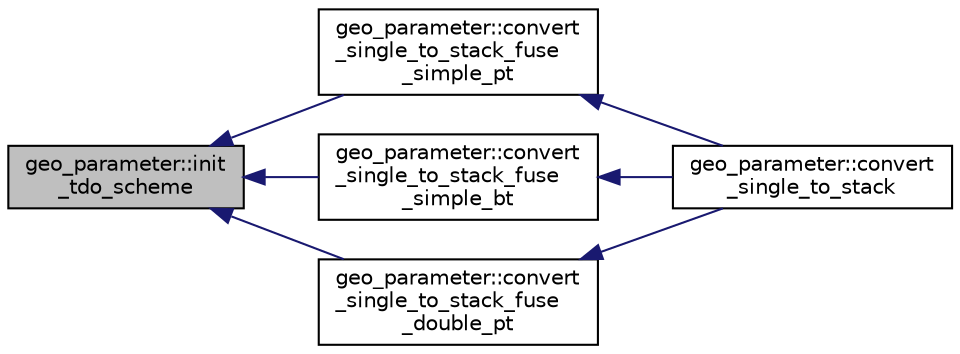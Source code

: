 digraph "geo_parameter::init_tdo_scheme"
{
  edge [fontname="Helvetica",fontsize="10",labelfontname="Helvetica",labelfontsize="10"];
  node [fontname="Helvetica",fontsize="10",shape=record];
  rankdir="LR";
  Node175 [label="geo_parameter::init\l_tdo_scheme",height=0.2,width=0.4,color="black", fillcolor="grey75", style="filled", fontcolor="black"];
  Node175 -> Node176 [dir="back",color="midnightblue",fontsize="10",style="solid",fontname="Helvetica"];
  Node176 [label="geo_parameter::convert\l_single_to_stack_fuse\l_simple_pt",height=0.2,width=0.4,color="black", fillcolor="white", style="filled",URL="$d9/d51/classgeo__parameter.html#a55bfef2de6f778f98dc6556db7ca09f0"];
  Node176 -> Node177 [dir="back",color="midnightblue",fontsize="10",style="solid",fontname="Helvetica"];
  Node177 [label="geo_parameter::convert\l_single_to_stack",height=0.2,width=0.4,color="black", fillcolor="white", style="filled",URL="$d9/d51/classgeo__parameter.html#a38a7db47929dd2be6c51bf84ce6910d1"];
  Node175 -> Node178 [dir="back",color="midnightblue",fontsize="10",style="solid",fontname="Helvetica"];
  Node178 [label="geo_parameter::convert\l_single_to_stack_fuse\l_simple_bt",height=0.2,width=0.4,color="black", fillcolor="white", style="filled",URL="$d9/d51/classgeo__parameter.html#a0cf3cd58d64429f34e0d332873df8ce0"];
  Node178 -> Node177 [dir="back",color="midnightblue",fontsize="10",style="solid",fontname="Helvetica"];
  Node175 -> Node179 [dir="back",color="midnightblue",fontsize="10",style="solid",fontname="Helvetica"];
  Node179 [label="geo_parameter::convert\l_single_to_stack_fuse\l_double_pt",height=0.2,width=0.4,color="black", fillcolor="white", style="filled",URL="$d9/d51/classgeo__parameter.html#a5932c348cab6747ce94d2eeb7a1c40b0"];
  Node179 -> Node177 [dir="back",color="midnightblue",fontsize="10",style="solid",fontname="Helvetica"];
}
